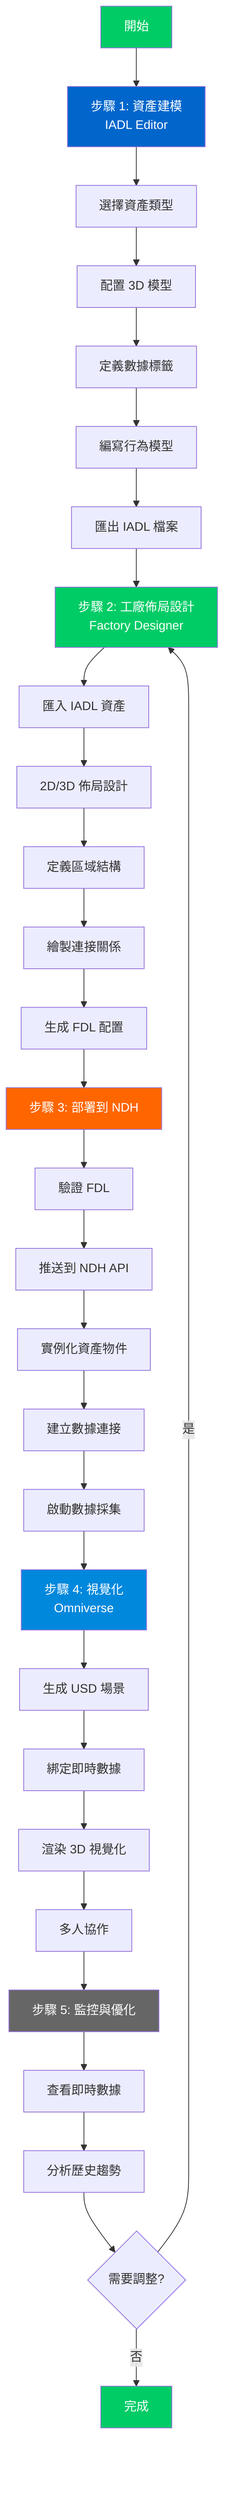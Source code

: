 graph TD
    Start[開始] --> Step1[步驟 1: 資產建模<br/>IADL Editor]
    Step1 --> Step1a[選擇資產類型]
    Step1a --> Step1b[配置 3D 模型]
    Step1b --> Step1c[定義數據標籤]
    Step1c --> Step1d[編寫行為模型]
    Step1d --> Step1e[匯出 IADL 檔案]
    
    Step1e --> Step2[步驟 2: 工廠佈局設計<br/>Factory Designer]
    Step2 --> Step2a[匯入 IADL 資產]
    Step2a --> Step2b[2D/3D 佈局設計]
    Step2b --> Step2c[定義區域結構]
    Step2c --> Step2d[繪製連接關係]
    Step2d --> Step2e[生成 FDL 配置]
    
    Step2e --> Step3[步驟 3: 部署到 NDH]
    Step3 --> Step3a[驗證 FDL]
    Step3a --> Step3b[推送到 NDH API]
    Step3b --> Step3c[實例化資產物件]
    Step3c --> Step3d[建立數據連接]
    Step3d --> Step3e[啟動數據採集]
    
    Step3e --> Step4[步驟 4: 視覺化<br/>Omniverse]
    Step4 --> Step4a[生成 USD 場景]
    Step4a --> Step4b[綁定即時數據]
    Step4b --> Step4c[渲染 3D 視覺化]
    Step4c --> Step4d[多人協作]
    
    Step4d --> Step5[步驟 5: 監控與優化]
    Step5 --> Step5a[查看即時數據]
    Step5a --> Step5b[分析歷史趨勢]
    Step5b --> Step5c{需要調整?}
    Step5c -->|是| Step2
    Step5c -->|否| End[完成]
    
    style Start fill:#00CC66,color:#fff
    style Step1 fill:#0066CC,color:#fff
    style Step2 fill:#00CC66,color:#fff
    style Step3 fill:#FF6600,color:#fff
    style Step4 fill:#0088DD,color:#fff
    style Step5 fill:#666666,color:#fff
    style End fill:#00CC66,color:#fff